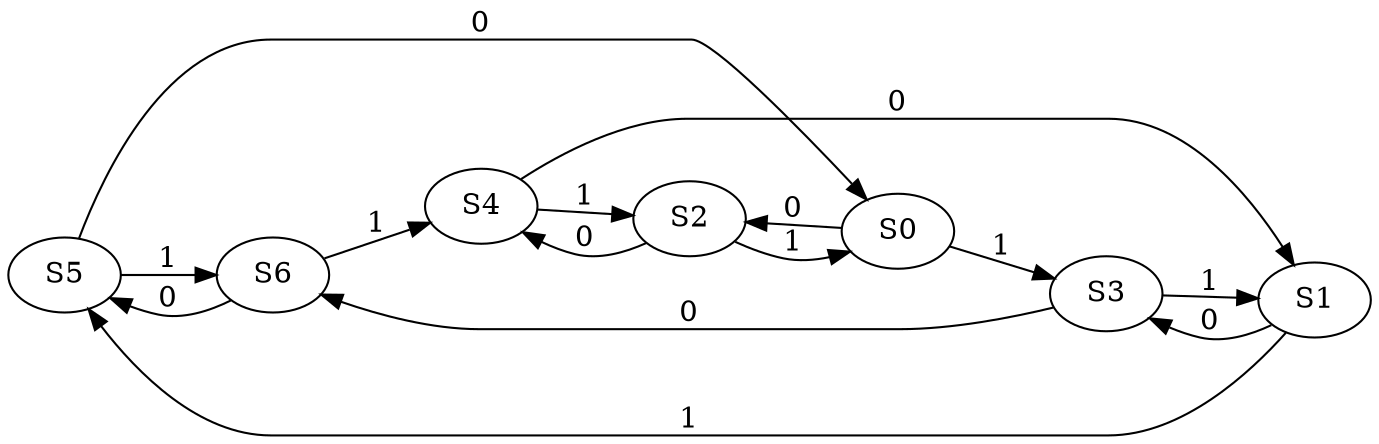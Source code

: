 digraph G {
  rankdir=LR;

  S5 -> S6 -> S4 -> S2 -> S0 -> S3 -> S1 -> S5 [label="1"];
  S4 -> S1 -> S3 -> S6 -> S5 -> S0 -> S2 -> S4 [label="0"];

}
